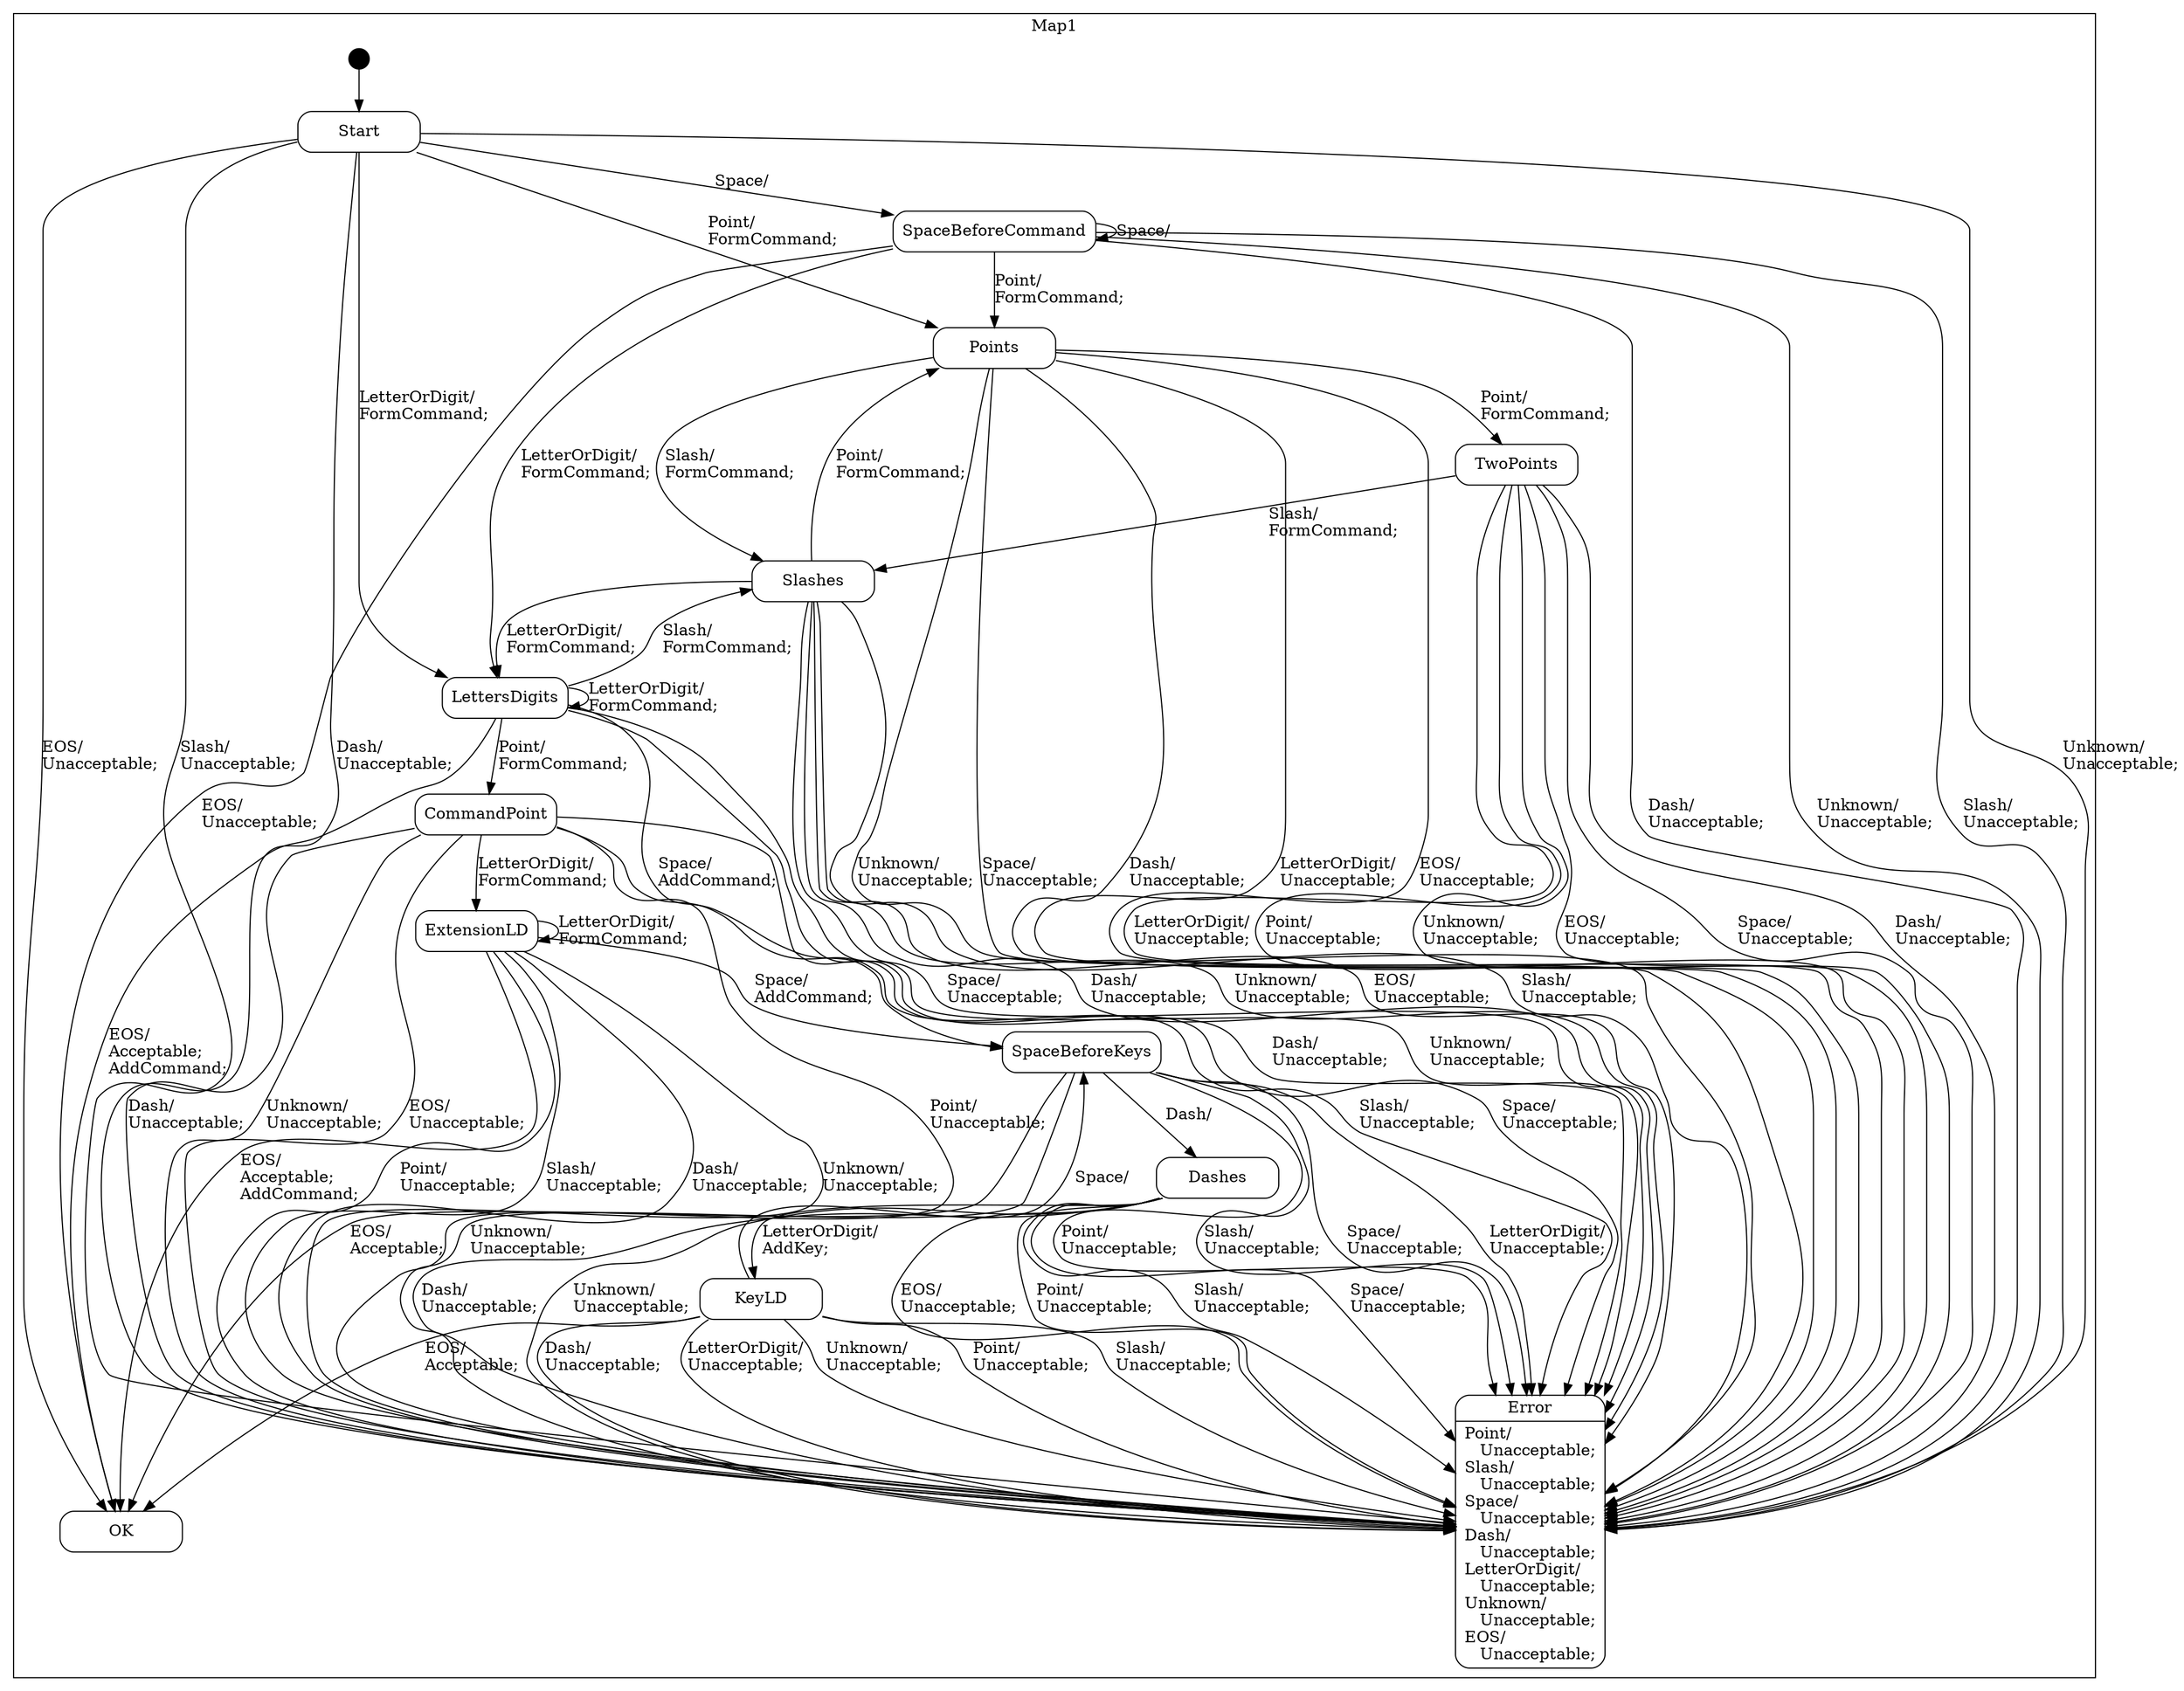 digraph parserSMC {

    node
        [shape=Mrecord width=1.5];

    subgraph cluster_Map1 {

        label="Map1";

        //
        // States (Nodes)
        //

        "Map1::Start"
            [label="{Start}"];

        "Map1::Points"
            [label="{Points}"];

        "Map1::TwoPoints"
            [label="{TwoPoints}"];

        "Map1::Slashes"
            [label="{Slashes}"];

        "Map1::SpaceBeforeCommand"
            [label="{SpaceBeforeCommand}"];

        "Map1::LettersDigits"
            [label="{LettersDigits}"];

        "Map1::CommandPoint"
            [label="{CommandPoint}"];

        "Map1::ExtensionLD"
            [label="{ExtensionLD}"];

        "Map1::SpaceBeforeKeys"
            [label="{SpaceBeforeKeys}"];

        "Map1::Dashes"
            [label="{Dashes}"];

        "Map1::KeyLD"
            [label="{KeyLD}"];

        "Map1::OK"
            [label="{OK}"];

        "Map1::Error"
            [label="{Error|Point/\l&nbsp;&nbsp;&nbsp;Unacceptable;\lSlash/\l&nbsp;&nbsp;&nbsp;Unacceptable;\lSpace/\l&nbsp;&nbsp;&nbsp;Unacceptable;\lDash/\l&nbsp;&nbsp;&nbsp;Unacceptable;\lLetterOrDigit/\l&nbsp;&nbsp;&nbsp;Unacceptable;\lUnknown/\l&nbsp;&nbsp;&nbsp;Unacceptable;\lEOS/\l&nbsp;&nbsp;&nbsp;Unacceptable;\l}"];

        "%start"
            [label="" shape=circle style=filled fillcolor=black width=0.25];

        //
        // Transitions (Edges)
        //

        "Map1::Start" -> "Map1::Points"
            [label="Point/\lFormCommand;\l"];

        "Map1::Start" -> "Map1::Error"
            [label="Slash/\lUnacceptable;\l"];

        "Map1::Start" -> "Map1::SpaceBeforeCommand"
            [label="Space/\l"];

        "Map1::Start" -> "Map1::Error"
            [label="Dash/\lUnacceptable;\l"];

        "Map1::Start" -> "Map1::LettersDigits"
            [label="LetterOrDigit/\lFormCommand;\l"];

        "Map1::Start" -> "Map1::Error"
            [label="Unknown/\lUnacceptable;\l"];

        "Map1::Start" -> "Map1::OK"
            [label="EOS/\lUnacceptable;\l"];

        "Map1::Points" -> "Map1::TwoPoints"
            [label="Point/\lFormCommand;\l"];

        "Map1::Points" -> "Map1::Slashes"
            [label="Slash/\lFormCommand;\l"];

        "Map1::Points" -> "Map1::Error"
            [label="Space/\lUnacceptable;\l"];

        "Map1::Points" -> "Map1::Error"
            [label="Dash/\lUnacceptable;\l"];

        "Map1::Points" -> "Map1::Error"
            [label="LetterOrDigit/\lUnacceptable;\l"];

        "Map1::Points" -> "Map1::Error"
            [label="Unknown/\lUnacceptable;\l"];

        "Map1::Points" -> "Map1::Error"
            [label="EOS/\lUnacceptable;\l"];

        "Map1::TwoPoints" -> "Map1::Error"
            [label="Point/\lUnacceptable;\l"];

        "Map1::TwoPoints" -> "Map1::Slashes"
            [label="Slash/\lFormCommand;\l"];

        "Map1::TwoPoints" -> "Map1::Error"
            [label="Space/\lUnacceptable;\l"];

        "Map1::TwoPoints" -> "Map1::Error"
            [label="Dash/\lUnacceptable;\l"];

        "Map1::TwoPoints" -> "Map1::Error"
            [label="LetterOrDigit/\lUnacceptable;\l"];

        "Map1::TwoPoints" -> "Map1::Error"
            [label="Unknown/\lUnacceptable;\l"];

        "Map1::TwoPoints" -> "Map1::Error"
            [label="EOS/\lUnacceptable;\l"];

        "Map1::Slashes" -> "Map1::Points"
            [label="Point/\lFormCommand;\l"];

        "Map1::Slashes" -> "Map1::Error"
            [label="Slash/\lUnacceptable;\l"];

        "Map1::Slashes" -> "Map1::Error"
            [label="Space/\lUnacceptable;\l"];

        "Map1::Slashes" -> "Map1::Error"
            [label="Dash/\lUnacceptable;\l"];

        "Map1::Slashes" -> "Map1::LettersDigits"
            [label="LetterOrDigit/\lFormCommand;\l"];

        "Map1::Slashes" -> "Map1::Error"
            [label="Unknown/\lUnacceptable;\l"];

        "Map1::Slashes" -> "Map1::Error"
            [label="EOS/\lUnacceptable;\l"];

        "Map1::SpaceBeforeCommand" -> "Map1::Points"
            [label="Point/\lFormCommand;\l"];

        "Map1::SpaceBeforeCommand" -> "Map1::Error"
            [label="Slash/\lUnacceptable;\l"];

        "Map1::SpaceBeforeCommand" -> "Map1::SpaceBeforeCommand"
            [label="Space/\l"];

        "Map1::SpaceBeforeCommand" -> "Map1::Error"
            [label="Dash/\lUnacceptable;\l"];

        "Map1::SpaceBeforeCommand" -> "Map1::LettersDigits"
            [label="LetterOrDigit/\lFormCommand;\l"];

        "Map1::SpaceBeforeCommand" -> "Map1::Error"
            [label="Unknown/\lUnacceptable;\l"];

        "Map1::SpaceBeforeCommand" -> "Map1::OK"
            [label="EOS/\lUnacceptable;\l"];

        "Map1::LettersDigits" -> "Map1::CommandPoint"
            [label="Point/\lFormCommand;\l"];

        "Map1::LettersDigits" -> "Map1::Slashes"
            [label="Slash/\lFormCommand;\l"];

        "Map1::LettersDigits" -> "Map1::SpaceBeforeKeys"
            [label="Space/\lAddCommand;\l"];

        "Map1::LettersDigits" -> "Map1::Error"
            [label="Dash/\lUnacceptable;\l"];

        "Map1::LettersDigits" -> "Map1::LettersDigits"
            [label="LetterOrDigit/\lFormCommand;\l"];

        "Map1::LettersDigits" -> "Map1::Error"
            [label="Unknown/\lUnacceptable;\l"];

        "Map1::LettersDigits" -> "Map1::OK"
            [label="EOS/\lAcceptable;\lAddCommand;\l"];

        "Map1::CommandPoint" -> "Map1::Error"
            [label="Point/\lUnacceptable;\l"];

        "Map1::CommandPoint" -> "Map1::Error"
            [label="Slash/\lUnacceptable;\l"];

        "Map1::CommandPoint" -> "Map1::Error"
            [label="Space/\lUnacceptable;\l"];

        "Map1::CommandPoint" -> "Map1::Error"
            [label="Dash/\lUnacceptable;\l"];

        "Map1::CommandPoint" -> "Map1::ExtensionLD"
            [label="LetterOrDigit/\lFormCommand;\l"];

        "Map1::CommandPoint" -> "Map1::Error"
            [label="Unknown/\lUnacceptable;\l"];

        "Map1::CommandPoint" -> "Map1::Error"
            [label="EOS/\lUnacceptable;\l"];

        "Map1::ExtensionLD" -> "Map1::Error"
            [label="Point/\lUnacceptable;\l"];

        "Map1::ExtensionLD" -> "Map1::Error"
            [label="Slash/\lUnacceptable;\l"];

        "Map1::ExtensionLD" -> "Map1::SpaceBeforeKeys"
            [label="Space/\lAddCommand;\l"];

        "Map1::ExtensionLD" -> "Map1::Error"
            [label="Dash/\lUnacceptable;\l"];

        "Map1::ExtensionLD" -> "Map1::ExtensionLD"
            [label="LetterOrDigit/\lFormCommand;\l"];

        "Map1::ExtensionLD" -> "Map1::Error"
            [label="Unknown/\lUnacceptable;\l"];

        "Map1::ExtensionLD" -> "Map1::OK"
            [label="EOS/\lAcceptable;\lAddCommand;\l"];

        "Map1::SpaceBeforeKeys" -> "Map1::Error"
            [label="Point/\lUnacceptable;\l"];

        "Map1::SpaceBeforeKeys" -> "Map1::Error"
            [label="Slash/\lUnacceptable;\l"];

        "Map1::SpaceBeforeKeys" -> "Map1::Error"
            [label="Space/\lUnacceptable;\l"];

        "Map1::SpaceBeforeKeys" -> "Map1::Dashes"
            [label="Dash/\l"];

        "Map1::SpaceBeforeKeys" -> "Map1::Error"
            [label="LetterOrDigit/\lUnacceptable;\l"];

        "Map1::SpaceBeforeKeys" -> "Map1::Error"
            [label="Unknown/\lUnacceptable;\l"];

        "Map1::SpaceBeforeKeys" -> "Map1::OK"
            [label="EOS/\lAcceptable;\l"];

        "Map1::Dashes" -> "Map1::Error"
            [label="Point/\lUnacceptable;\l"];

        "Map1::Dashes" -> "Map1::Error"
            [label="Slash/\lUnacceptable;\l"];

        "Map1::Dashes" -> "Map1::Error"
            [label="Space/\lUnacceptable;\l"];

        "Map1::Dashes" -> "Map1::Error"
            [label="Dash/\lUnacceptable;\l"];

        "Map1::Dashes" -> "Map1::KeyLD"
            [label="LetterOrDigit/\lAddKey;\l"];

        "Map1::Dashes" -> "Map1::Error"
            [label="Unknown/\lUnacceptable;\l"];

        "Map1::Dashes" -> "Map1::Error"
            [label="EOS/\lUnacceptable;\l"];

        "Map1::KeyLD" -> "Map1::Error"
            [label="Point/\lUnacceptable;\l"];

        "Map1::KeyLD" -> "Map1::Error"
            [label="Slash/\lUnacceptable;\l"];

        "Map1::KeyLD" -> "Map1::SpaceBeforeKeys"
            [label="Space/\l"];

        "Map1::KeyLD" -> "Map1::Error"
            [label="Dash/\lUnacceptable;\l"];

        "Map1::KeyLD" -> "Map1::Error"
            [label="LetterOrDigit/\lUnacceptable;\l"];

        "Map1::KeyLD" -> "Map1::Error"
            [label="Unknown/\lUnacceptable;\l"];

        "Map1::KeyLD" -> "Map1::OK"
            [label="EOS/\lAcceptable;\l"];

        "%start" -> "Map1::Start"
    }

}
